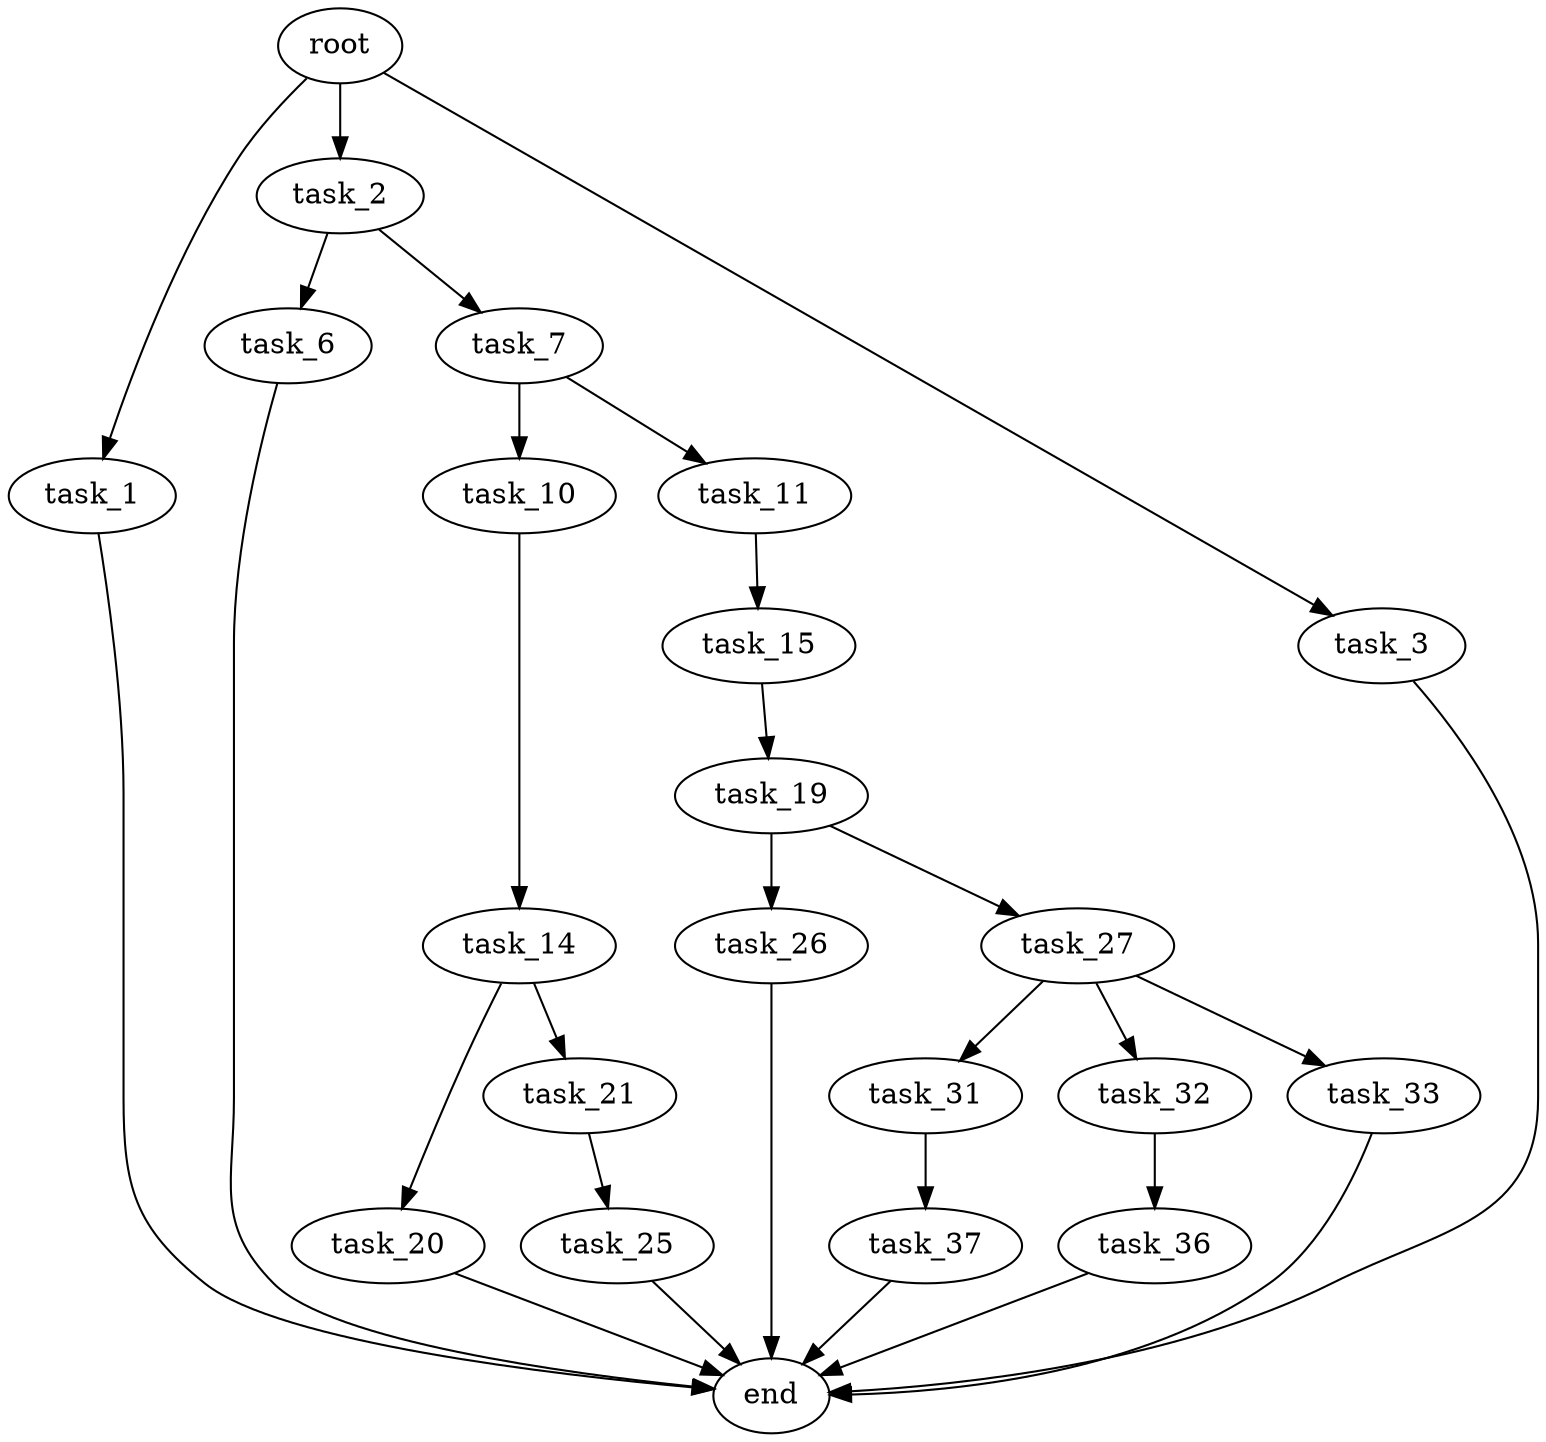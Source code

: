 digraph G {
  root [size="0.000000"];
  task_1 [size="826488325632.000000"];
  task_2 [size="311073197151.000000"];
  task_3 [size="5846600420.000000"];
  task_6 [size="134217728000.000000"];
  task_7 [size="134217728000.000000"];
  task_10 [size="368293445632.000000"];
  task_11 [size="46832767992.000000"];
  task_14 [size="782757789696.000000"];
  task_15 [size="68719476736.000000"];
  task_19 [size="3113085522.000000"];
  task_20 [size="13388762453.000000"];
  task_21 [size="358660567216.000000"];
  task_25 [size="111163219520.000000"];
  task_26 [size="138421737565.000000"];
  task_27 [size="1380140950.000000"];
  task_31 [size="856071219314.000000"];
  task_32 [size="320005515765.000000"];
  task_33 [size="782757789696.000000"];
  task_36 [size="47307894260.000000"];
  task_37 [size="8589934592.000000"];
  end [size="0.000000"];

  root -> task_1 [size="1.000000"];
  root -> task_2 [size="1.000000"];
  root -> task_3 [size="1.000000"];
  task_1 -> end [size="1.000000"];
  task_2 -> task_6 [size="301989888.000000"];
  task_2 -> task_7 [size="301989888.000000"];
  task_3 -> end [size="1.000000"];
  task_6 -> end [size="1.000000"];
  task_7 -> task_10 [size="209715200.000000"];
  task_7 -> task_11 [size="209715200.000000"];
  task_10 -> task_14 [size="411041792.000000"];
  task_11 -> task_15 [size="134217728.000000"];
  task_14 -> task_20 [size="679477248.000000"];
  task_14 -> task_21 [size="679477248.000000"];
  task_15 -> task_19 [size="134217728.000000"];
  task_19 -> task_26 [size="134217728.000000"];
  task_19 -> task_27 [size="134217728.000000"];
  task_20 -> end [size="1.000000"];
  task_21 -> task_25 [size="838860800.000000"];
  task_25 -> end [size="1.000000"];
  task_26 -> end [size="1.000000"];
  task_27 -> task_31 [size="75497472.000000"];
  task_27 -> task_32 [size="75497472.000000"];
  task_27 -> task_33 [size="75497472.000000"];
  task_31 -> task_37 [size="536870912.000000"];
  task_32 -> task_36 [size="536870912.000000"];
  task_33 -> end [size="1.000000"];
  task_36 -> end [size="1.000000"];
  task_37 -> end [size="1.000000"];
}
